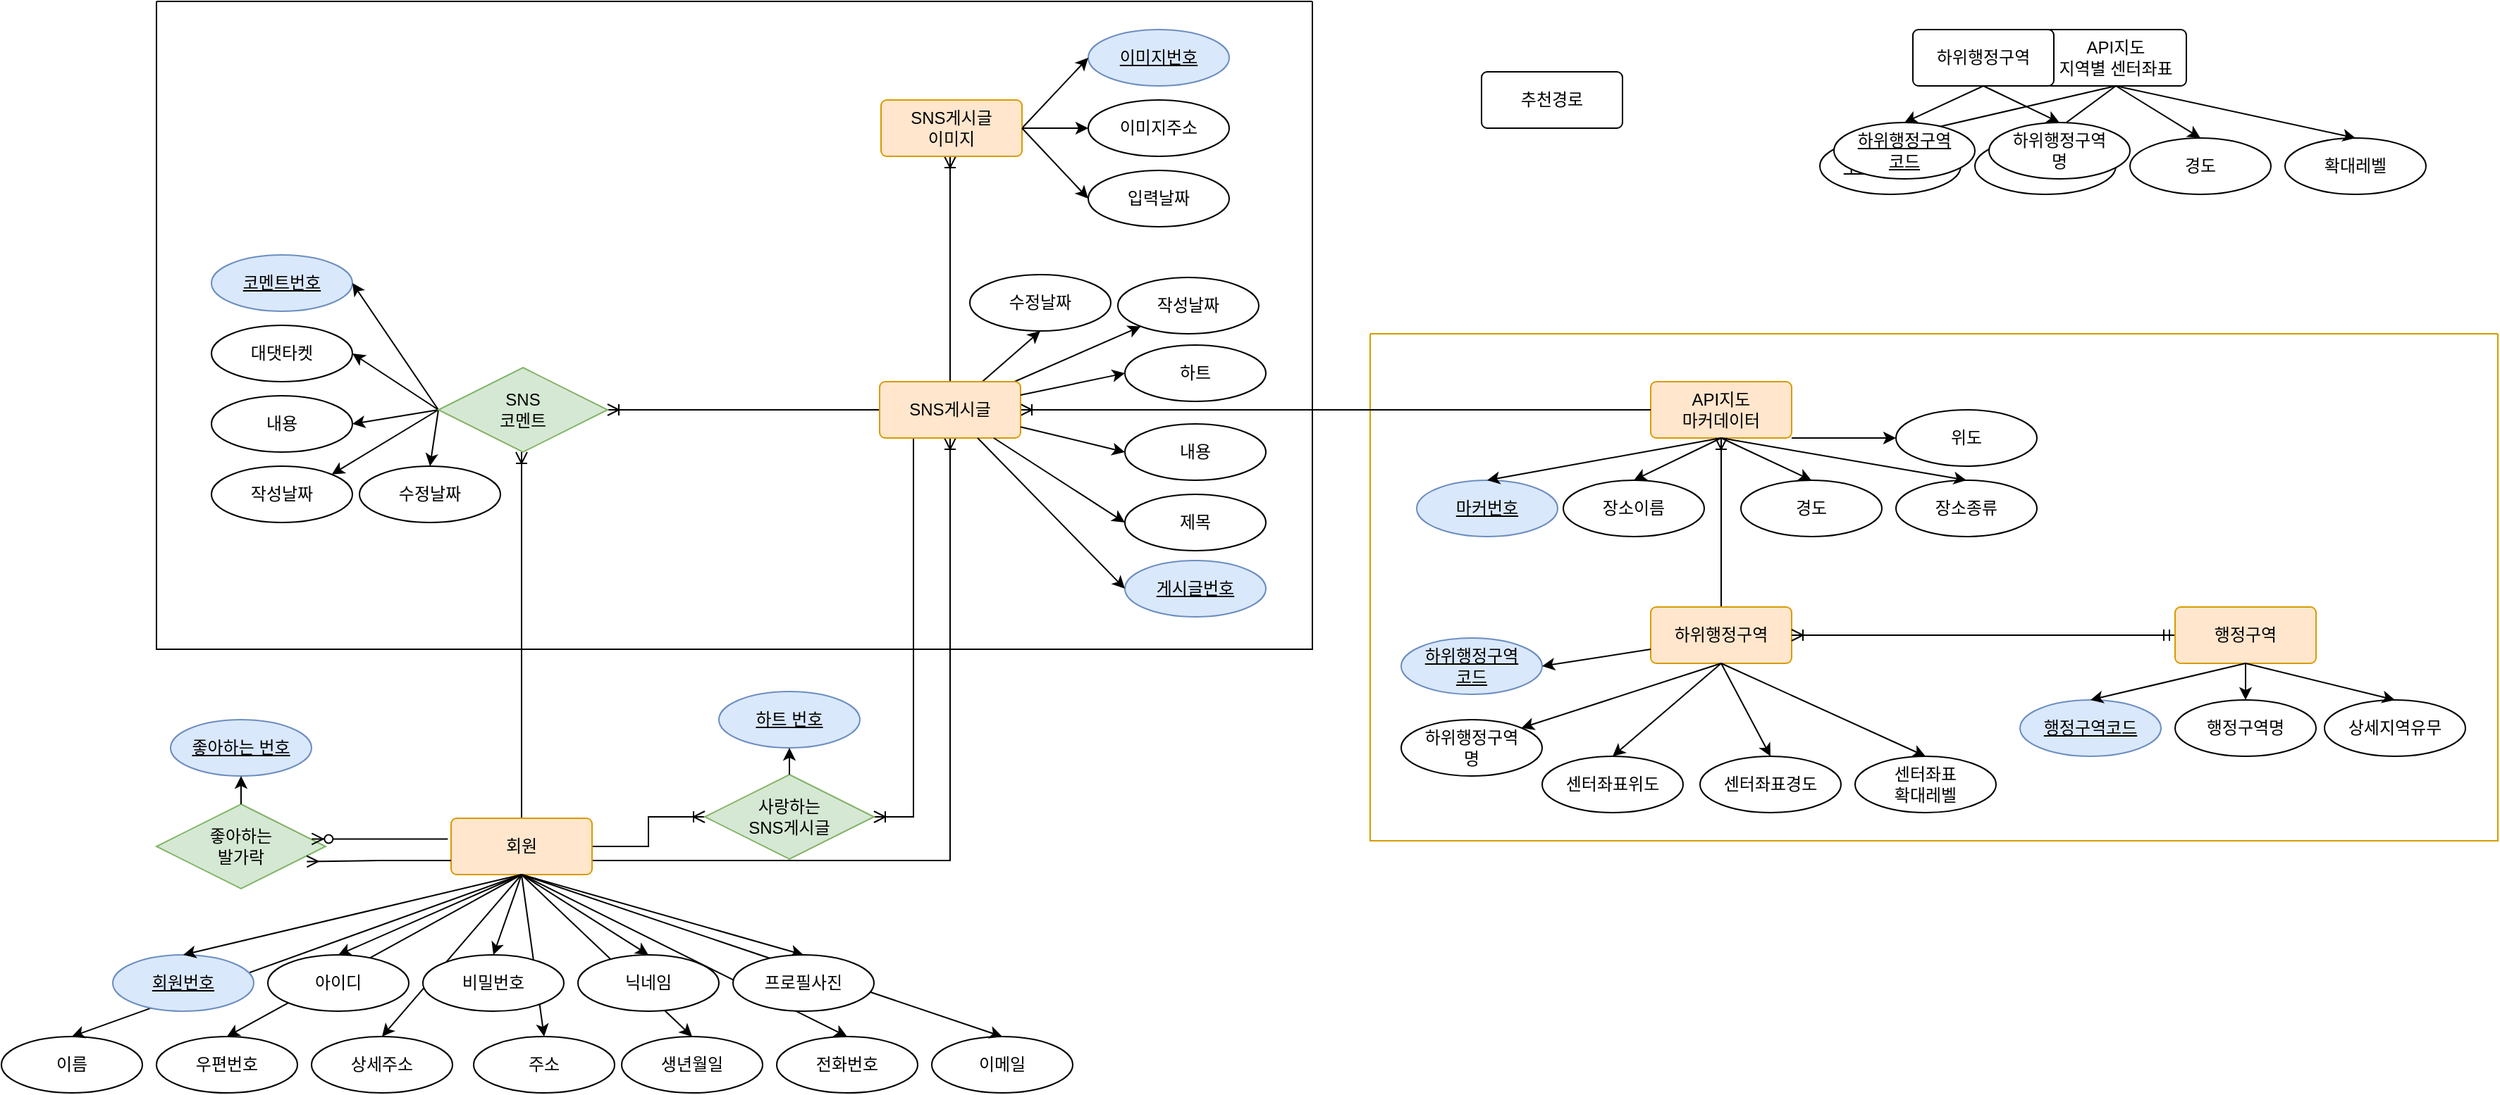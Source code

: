 <mxfile version="21.5.2" type="device">
  <diagram name="Page-1" id="FsnP1qEX85PHmETVAH2s">
    <mxGraphModel dx="2390" dy="2429" grid="1" gridSize="10" guides="1" tooltips="1" connect="1" arrows="1" fold="1" page="1" pageScale="1" pageWidth="827" pageHeight="1169" math="0" shadow="0">
      <root>
        <mxCell id="0" />
        <mxCell id="1" parent="0" />
        <mxCell id="wGyVIalLF7xRlvfXndJW-10" value="" style="group" parent="1" vertex="1" connectable="0">
          <mxGeometry x="1520" y="-910" width="430" height="117" as="geometry" />
        </mxCell>
        <mxCell id="ZCTf-aXMPGbfl4WCH47w-25" value="API지도&lt;br&gt;지역별 센터좌표" style="rounded=1;arcSize=10;whiteSpace=wrap;html=1;align=center;" parent="wGyVIalLF7xRlvfXndJW-10" vertex="1">
          <mxGeometry x="160" width="100" height="40" as="geometry" />
        </mxCell>
        <mxCell id="ZCTf-aXMPGbfl4WCH47w-34" value="구역센터코드" style="ellipse;whiteSpace=wrap;html=1;align=center;fontStyle=4;" parent="wGyVIalLF7xRlvfXndJW-10" vertex="1">
          <mxGeometry y="77" width="100" height="40" as="geometry" />
        </mxCell>
        <mxCell id="ZCTf-aXMPGbfl4WCH47w-35" value="위도" style="ellipse;whiteSpace=wrap;html=1;align=center;" parent="wGyVIalLF7xRlvfXndJW-10" vertex="1">
          <mxGeometry x="110" y="77" width="100" height="40" as="geometry" />
        </mxCell>
        <mxCell id="ZCTf-aXMPGbfl4WCH47w-36" value="경도" style="ellipse;whiteSpace=wrap;html=1;align=center;" parent="wGyVIalLF7xRlvfXndJW-10" vertex="1">
          <mxGeometry x="220" y="77" width="100" height="40" as="geometry" />
        </mxCell>
        <mxCell id="ZCTf-aXMPGbfl4WCH47w-37" value="확대레벨" style="ellipse;whiteSpace=wrap;html=1;align=center;" parent="wGyVIalLF7xRlvfXndJW-10" vertex="1">
          <mxGeometry x="330" y="77" width="100" height="40" as="geometry" />
        </mxCell>
        <mxCell id="ZCTf-aXMPGbfl4WCH47w-38" style="rounded=0;orthogonalLoop=1;jettySize=auto;html=1;entryX=0.5;entryY=0;entryDx=0;entryDy=0;exitX=0.5;exitY=1;exitDx=0;exitDy=0;" parent="wGyVIalLF7xRlvfXndJW-10" source="ZCTf-aXMPGbfl4WCH47w-25" target="ZCTf-aXMPGbfl4WCH47w-34" edge="1">
          <mxGeometry relative="1" as="geometry">
            <mxPoint x="180" y="27" as="sourcePoint" />
            <mxPoint x="70" y="60" as="targetPoint" />
          </mxGeometry>
        </mxCell>
        <mxCell id="ZCTf-aXMPGbfl4WCH47w-39" style="rounded=0;orthogonalLoop=1;jettySize=auto;html=1;entryX=0.5;entryY=0;entryDx=0;entryDy=0;exitX=0.5;exitY=1;exitDx=0;exitDy=0;" parent="wGyVIalLF7xRlvfXndJW-10" source="ZCTf-aXMPGbfl4WCH47w-25" target="ZCTf-aXMPGbfl4WCH47w-35" edge="1">
          <mxGeometry relative="1" as="geometry">
            <mxPoint x="220" y="37" as="sourcePoint" />
            <mxPoint x="60" y="87" as="targetPoint" />
          </mxGeometry>
        </mxCell>
        <mxCell id="ZCTf-aXMPGbfl4WCH47w-40" style="rounded=0;orthogonalLoop=1;jettySize=auto;html=1;entryX=0.5;entryY=0;entryDx=0;entryDy=0;exitX=0.5;exitY=1;exitDx=0;exitDy=0;" parent="wGyVIalLF7xRlvfXndJW-10" source="ZCTf-aXMPGbfl4WCH47w-25" target="ZCTf-aXMPGbfl4WCH47w-36" edge="1">
          <mxGeometry relative="1" as="geometry">
            <mxPoint x="220" y="37" as="sourcePoint" />
            <mxPoint x="170" y="87" as="targetPoint" />
          </mxGeometry>
        </mxCell>
        <mxCell id="ZCTf-aXMPGbfl4WCH47w-41" style="rounded=0;orthogonalLoop=1;jettySize=auto;html=1;entryX=0.5;entryY=0;entryDx=0;entryDy=0;exitX=0.5;exitY=1;exitDx=0;exitDy=0;" parent="wGyVIalLF7xRlvfXndJW-10" source="ZCTf-aXMPGbfl4WCH47w-25" target="ZCTf-aXMPGbfl4WCH47w-37" edge="1">
          <mxGeometry relative="1" as="geometry">
            <mxPoint x="220" y="37" as="sourcePoint" />
            <mxPoint x="280" y="87" as="targetPoint" />
          </mxGeometry>
        </mxCell>
        <mxCell id="vJMEbVhZq5oz0SjkMHMX-26" value="" style="group" parent="wGyVIalLF7xRlvfXndJW-10" vertex="1" connectable="0">
          <mxGeometry x="10" width="210" height="106" as="geometry" />
        </mxCell>
        <mxCell id="vJMEbVhZq5oz0SjkMHMX-27" value="하위행정구역&lt;br&gt;코드" style="ellipse;whiteSpace=wrap;html=1;align=center;fontStyle=4;" parent="vJMEbVhZq5oz0SjkMHMX-26" vertex="1">
          <mxGeometry y="66" width="100" height="40" as="geometry" />
        </mxCell>
        <mxCell id="vJMEbVhZq5oz0SjkMHMX-28" value="하위행정구역&lt;br&gt;명" style="ellipse;whiteSpace=wrap;html=1;align=center;" parent="vJMEbVhZq5oz0SjkMHMX-26" vertex="1">
          <mxGeometry x="110" y="66" width="100" height="40" as="geometry" />
        </mxCell>
        <mxCell id="vJMEbVhZq5oz0SjkMHMX-29" value="하위행정구역" style="rounded=1;arcSize=10;whiteSpace=wrap;html=1;align=center;" parent="vJMEbVhZq5oz0SjkMHMX-26" vertex="1">
          <mxGeometry x="56" width="100" height="40" as="geometry" />
        </mxCell>
        <mxCell id="vJMEbVhZq5oz0SjkMHMX-30" style="rounded=0;orthogonalLoop=1;jettySize=auto;html=1;entryX=0.5;entryY=0;entryDx=0;entryDy=0;exitX=0.5;exitY=1;exitDx=0;exitDy=0;" parent="vJMEbVhZq5oz0SjkMHMX-26" source="vJMEbVhZq5oz0SjkMHMX-29" target="vJMEbVhZq5oz0SjkMHMX-27" edge="1">
          <mxGeometry relative="1" as="geometry">
            <mxPoint x="139.5" y="136" as="sourcePoint" />
            <mxPoint x="139.5" y="185" as="targetPoint" />
          </mxGeometry>
        </mxCell>
        <mxCell id="vJMEbVhZq5oz0SjkMHMX-31" style="rounded=0;orthogonalLoop=1;jettySize=auto;html=1;entryX=0.5;entryY=0;entryDx=0;entryDy=0;exitX=0.5;exitY=1;exitDx=0;exitDy=0;" parent="vJMEbVhZq5oz0SjkMHMX-26" source="vJMEbVhZq5oz0SjkMHMX-29" target="vJMEbVhZq5oz0SjkMHMX-28" edge="1">
          <mxGeometry relative="1" as="geometry">
            <mxPoint x="170" y="36" as="sourcePoint" />
            <mxPoint x="60" y="76" as="targetPoint" />
          </mxGeometry>
        </mxCell>
        <mxCell id="vJMEbVhZq5oz0SjkMHMX-14" value="추천경로" style="rounded=1;arcSize=10;whiteSpace=wrap;html=1;align=center;" parent="1" vertex="1">
          <mxGeometry x="1280" y="-880" width="100" height="40" as="geometry" />
        </mxCell>
        <mxCell id="vJMEbVhZq5oz0SjkMHMX-39" value="" style="swimlane;startSize=0;fillColor=#ffe6cc;strokeColor=#d79b00;" parent="1" vertex="1">
          <mxGeometry x="1201" y="-694" width="800" height="360" as="geometry">
            <mxRectangle x="1201" y="-694" width="50" height="40" as="alternateBounds" />
          </mxGeometry>
        </mxCell>
        <mxCell id="ke0fMm7gLW66zjpGp1Mj-3" value="" style="group" vertex="1" connectable="0" parent="vJMEbVhZq5oz0SjkMHMX-39">
          <mxGeometry x="33" y="34" width="440" height="110" as="geometry" />
        </mxCell>
        <mxCell id="ZCTf-aXMPGbfl4WCH47w-46" value="장소이름" style="ellipse;whiteSpace=wrap;html=1;align=center;" parent="ke0fMm7gLW66zjpGp1Mj-3" vertex="1">
          <mxGeometry x="104" y="70" width="100" height="40" as="geometry" />
        </mxCell>
        <mxCell id="ZCTf-aXMPGbfl4WCH47w-42" value="마커번호" style="ellipse;whiteSpace=wrap;html=1;align=center;fontStyle=4;fillColor=#dae8fc;strokeColor=#6c8ebf;" parent="ke0fMm7gLW66zjpGp1Mj-3" vertex="1">
          <mxGeometry y="70" width="100" height="40" as="geometry" />
        </mxCell>
        <mxCell id="ZCTf-aXMPGbfl4WCH47w-44" value="경도" style="ellipse;whiteSpace=wrap;html=1;align=center;" parent="ke0fMm7gLW66zjpGp1Mj-3" vertex="1">
          <mxGeometry x="230" y="70" width="100" height="40" as="geometry" />
        </mxCell>
        <mxCell id="ZCTf-aXMPGbfl4WCH47w-45" value="장소종류" style="ellipse;whiteSpace=wrap;html=1;align=center;" parent="ke0fMm7gLW66zjpGp1Mj-3" vertex="1">
          <mxGeometry x="340" y="70" width="100" height="40" as="geometry" />
        </mxCell>
        <mxCell id="ZCTf-aXMPGbfl4WCH47w-43" value="위도" style="ellipse;whiteSpace=wrap;html=1;align=center;" parent="ke0fMm7gLW66zjpGp1Mj-3" vertex="1">
          <mxGeometry x="340" y="20" width="100" height="40" as="geometry" />
        </mxCell>
        <mxCell id="ZCTf-aXMPGbfl4WCH47w-3" value="API지도&lt;br&gt;마커데이터" style="rounded=1;arcSize=10;whiteSpace=wrap;html=1;align=center;fillColor=#ffe6cc;strokeColor=#d79b00;" parent="ke0fMm7gLW66zjpGp1Mj-3" vertex="1">
          <mxGeometry x="166" width="100" height="40" as="geometry" />
        </mxCell>
        <mxCell id="ZCTf-aXMPGbfl4WCH47w-47" style="rounded=0;orthogonalLoop=1;jettySize=auto;html=1;entryX=0.5;entryY=0;entryDx=0;entryDy=0;exitX=0.5;exitY=1;exitDx=0;exitDy=0;" parent="ke0fMm7gLW66zjpGp1Mj-3" source="ZCTf-aXMPGbfl4WCH47w-3" target="ZCTf-aXMPGbfl4WCH47w-42" edge="1">
          <mxGeometry relative="1" as="geometry">
            <mxPoint x="186" y="20" as="sourcePoint" />
            <mxPoint x="26" y="57" as="targetPoint" />
          </mxGeometry>
        </mxCell>
        <mxCell id="ZCTf-aXMPGbfl4WCH47w-48" style="rounded=0;orthogonalLoop=1;jettySize=auto;html=1;entryX=0.5;entryY=0;entryDx=0;entryDy=0;exitX=0.5;exitY=1;exitDx=0;exitDy=0;" parent="ke0fMm7gLW66zjpGp1Mj-3" source="ZCTf-aXMPGbfl4WCH47w-3" target="ZCTf-aXMPGbfl4WCH47w-46" edge="1">
          <mxGeometry relative="1" as="geometry">
            <mxPoint x="226" y="20" as="sourcePoint" />
            <mxPoint x="6" y="80" as="targetPoint" />
          </mxGeometry>
        </mxCell>
        <mxCell id="ZCTf-aXMPGbfl4WCH47w-50" style="rounded=0;orthogonalLoop=1;jettySize=auto;html=1;entryX=0.5;entryY=0;entryDx=0;entryDy=0;exitX=0.5;exitY=1;exitDx=0;exitDy=0;" parent="ke0fMm7gLW66zjpGp1Mj-3" source="ZCTf-aXMPGbfl4WCH47w-3" target="ZCTf-aXMPGbfl4WCH47w-44" edge="1">
          <mxGeometry relative="1" as="geometry">
            <mxPoint x="226" y="20" as="sourcePoint" />
            <mxPoint x="226" y="80" as="targetPoint" />
          </mxGeometry>
        </mxCell>
        <mxCell id="ZCTf-aXMPGbfl4WCH47w-51" style="rounded=0;orthogonalLoop=1;jettySize=auto;html=1;entryX=0.5;entryY=0;entryDx=0;entryDy=0;exitX=0.5;exitY=1;exitDx=0;exitDy=0;" parent="ke0fMm7gLW66zjpGp1Mj-3" source="ZCTf-aXMPGbfl4WCH47w-3" target="ZCTf-aXMPGbfl4WCH47w-45" edge="1">
          <mxGeometry relative="1" as="geometry">
            <mxPoint x="226" y="20" as="sourcePoint" />
            <mxPoint x="336" y="80" as="targetPoint" />
          </mxGeometry>
        </mxCell>
        <mxCell id="ZCTf-aXMPGbfl4WCH47w-49" style="rounded=0;orthogonalLoop=1;jettySize=auto;html=1;exitX=1;exitY=1;exitDx=0;exitDy=0;" parent="ke0fMm7gLW66zjpGp1Mj-3" source="ZCTf-aXMPGbfl4WCH47w-3" target="ZCTf-aXMPGbfl4WCH47w-43" edge="1">
          <mxGeometry relative="1" as="geometry">
            <mxPoint x="226" y="20" as="sourcePoint" />
            <mxPoint x="116" y="80" as="targetPoint" />
          </mxGeometry>
        </mxCell>
        <mxCell id="vJMEbVhZq5oz0SjkMHMX-38" value="" style="fontSize=12;html=1;endArrow=ERoneToMany;rounded=0;exitX=0.5;exitY=0;exitDx=0;exitDy=0;entryX=0.5;entryY=1;entryDx=0;entryDy=0;edgeStyle=elbowEdgeStyle;elbow=vertical;" parent="vJMEbVhZq5oz0SjkMHMX-39" source="wGyVIalLF7xRlvfXndJW-30" target="ZCTf-aXMPGbfl4WCH47w-3" edge="1">
          <mxGeometry width="100" height="100" relative="1" as="geometry">
            <mxPoint x="14" y="410" as="sourcePoint" />
            <mxPoint x="114" y="310" as="targetPoint" />
          </mxGeometry>
        </mxCell>
        <mxCell id="ke0fMm7gLW66zjpGp1Mj-13" value="" style="group" vertex="1" connectable="0" parent="vJMEbVhZq5oz0SjkMHMX-39">
          <mxGeometry x="22" y="194" width="422" height="146" as="geometry" />
        </mxCell>
        <mxCell id="vJMEbVhZq5oz0SjkMHMX-23" value="센터좌표위도" style="ellipse;whiteSpace=wrap;html=1;align=center;" parent="ke0fMm7gLW66zjpGp1Mj-13" vertex="1">
          <mxGeometry x="100" y="106" width="100" height="40" as="geometry" />
        </mxCell>
        <mxCell id="vJMEbVhZq5oz0SjkMHMX-24" value="센터좌표경도" style="ellipse;whiteSpace=wrap;html=1;align=center;" parent="ke0fMm7gLW66zjpGp1Mj-13" vertex="1">
          <mxGeometry x="212" y="106" width="100" height="40" as="geometry" />
        </mxCell>
        <mxCell id="vJMEbVhZq5oz0SjkMHMX-25" value="센터좌표&lt;br&gt;확대레벨" style="ellipse;whiteSpace=wrap;html=1;align=center;" parent="ke0fMm7gLW66zjpGp1Mj-13" vertex="1">
          <mxGeometry x="322" y="106" width="100" height="40" as="geometry" />
        </mxCell>
        <mxCell id="wGyVIalLF7xRlvfXndJW-27" value="하위행정구역&lt;br&gt;코드" style="ellipse;whiteSpace=wrap;html=1;align=center;fontStyle=4;fillColor=#dae8fc;strokeColor=#6c8ebf;" parent="ke0fMm7gLW66zjpGp1Mj-13" vertex="1">
          <mxGeometry y="22" width="100" height="40" as="geometry" />
        </mxCell>
        <mxCell id="wGyVIalLF7xRlvfXndJW-28" value="하위행정구역&lt;br&gt;명" style="ellipse;whiteSpace=wrap;html=1;align=center;" parent="ke0fMm7gLW66zjpGp1Mj-13" vertex="1">
          <mxGeometry y="80" width="100" height="40" as="geometry" />
        </mxCell>
        <mxCell id="wGyVIalLF7xRlvfXndJW-30" value="하위행정구역" style="rounded=1;arcSize=10;whiteSpace=wrap;html=1;align=center;fillColor=#ffe6cc;strokeColor=#d79b00;" parent="ke0fMm7gLW66zjpGp1Mj-13" vertex="1">
          <mxGeometry x="177" width="100" height="40" as="geometry" />
        </mxCell>
        <mxCell id="wGyVIalLF7xRlvfXndJW-31" style="rounded=0;orthogonalLoop=1;jettySize=auto;html=1;entryX=1;entryY=0.5;entryDx=0;entryDy=0;exitX=0;exitY=0.75;exitDx=0;exitDy=0;" parent="ke0fMm7gLW66zjpGp1Mj-13" source="wGyVIalLF7xRlvfXndJW-30" target="wGyVIalLF7xRlvfXndJW-27" edge="1">
          <mxGeometry relative="1" as="geometry">
            <mxPoint x="97" y="53" as="sourcePoint" />
            <mxPoint x="130.5" y="198" as="targetPoint" />
          </mxGeometry>
        </mxCell>
        <mxCell id="wGyVIalLF7xRlvfXndJW-32" style="rounded=0;orthogonalLoop=1;jettySize=auto;html=1;entryX=1;entryY=0;entryDx=0;entryDy=0;exitX=0.5;exitY=1;exitDx=0;exitDy=0;" parent="ke0fMm7gLW66zjpGp1Mj-13" source="wGyVIalLF7xRlvfXndJW-30" target="wGyVIalLF7xRlvfXndJW-28" edge="1">
          <mxGeometry relative="1" as="geometry">
            <mxPoint x="97" y="53" as="sourcePoint" />
            <mxPoint x="51" y="89" as="targetPoint" />
          </mxGeometry>
        </mxCell>
        <mxCell id="vJMEbVhZq5oz0SjkMHMX-32" style="rounded=0;orthogonalLoop=1;jettySize=auto;html=1;entryX=0.5;entryY=0;entryDx=0;entryDy=0;exitX=0.5;exitY=1;exitDx=0;exitDy=0;" parent="ke0fMm7gLW66zjpGp1Mj-13" source="wGyVIalLF7xRlvfXndJW-30" target="vJMEbVhZq5oz0SjkMHMX-23" edge="1">
          <mxGeometry relative="1" as="geometry">
            <mxPoint x="237" y="50" as="sourcePoint" />
            <mxPoint x="161" y="89" as="targetPoint" />
          </mxGeometry>
        </mxCell>
        <mxCell id="vJMEbVhZq5oz0SjkMHMX-33" style="rounded=0;orthogonalLoop=1;jettySize=auto;html=1;entryX=0.5;entryY=0;entryDx=0;entryDy=0;exitX=0.5;exitY=1;exitDx=0;exitDy=0;" parent="ke0fMm7gLW66zjpGp1Mj-13" source="wGyVIalLF7xRlvfXndJW-30" target="vJMEbVhZq5oz0SjkMHMX-24" edge="1">
          <mxGeometry relative="1" as="geometry">
            <mxPoint x="237" y="50" as="sourcePoint" />
            <mxPoint x="181" y="203" as="targetPoint" />
          </mxGeometry>
        </mxCell>
        <mxCell id="vJMEbVhZq5oz0SjkMHMX-34" style="rounded=0;orthogonalLoop=1;jettySize=auto;html=1;entryX=0.5;entryY=0;entryDx=0;entryDy=0;exitX=0.5;exitY=1;exitDx=0;exitDy=0;" parent="ke0fMm7gLW66zjpGp1Mj-13" source="wGyVIalLF7xRlvfXndJW-30" target="vJMEbVhZq5oz0SjkMHMX-25" edge="1">
          <mxGeometry relative="1" as="geometry">
            <mxPoint x="237" y="50" as="sourcePoint" />
            <mxPoint x="291" y="203" as="targetPoint" />
          </mxGeometry>
        </mxCell>
        <mxCell id="vJMEbVhZq5oz0SjkMHMX-36" value="" style="edgeStyle=entityRelationEdgeStyle;fontSize=12;html=1;endArrow=ERoneToMany;startArrow=ERmandOne;rounded=0;entryX=1;entryY=0.5;entryDx=0;entryDy=0;exitX=0;exitY=0.5;exitDx=0;exitDy=0;" parent="vJMEbVhZq5oz0SjkMHMX-39" source="wGyVIalLF7xRlvfXndJW-34" target="wGyVIalLF7xRlvfXndJW-30" edge="1">
          <mxGeometry width="100" height="100" relative="1" as="geometry">
            <mxPoint x="204" y="590" as="sourcePoint" />
            <mxPoint x="304" y="490" as="targetPoint" />
          </mxGeometry>
        </mxCell>
        <mxCell id="ke0fMm7gLW66zjpGp1Mj-16" value="" style="group" vertex="1" connectable="0" parent="vJMEbVhZq5oz0SjkMHMX-39">
          <mxGeometry x="461" y="194" width="316" height="106" as="geometry" />
        </mxCell>
        <mxCell id="wGyVIalLF7xRlvfXndJW-34" value="행정구역" style="rounded=1;arcSize=10;whiteSpace=wrap;html=1;align=center;fillColor=#ffe6cc;strokeColor=#d79b00;" parent="ke0fMm7gLW66zjpGp1Mj-16" vertex="1">
          <mxGeometry x="110" width="100" height="40" as="geometry" />
        </mxCell>
        <mxCell id="wGyVIalLF7xRlvfXndJW-35" value="행정구역코드" style="ellipse;whiteSpace=wrap;html=1;align=center;fontStyle=4;fillColor=#dae8fc;strokeColor=#6c8ebf;" parent="ke0fMm7gLW66zjpGp1Mj-16" vertex="1">
          <mxGeometry y="66" width="100" height="40" as="geometry" />
        </mxCell>
        <mxCell id="wGyVIalLF7xRlvfXndJW-36" value="행정구역명" style="ellipse;whiteSpace=wrap;html=1;align=center;" parent="ke0fMm7gLW66zjpGp1Mj-16" vertex="1">
          <mxGeometry x="110" y="66" width="100" height="40" as="geometry" />
        </mxCell>
        <mxCell id="wGyVIalLF7xRlvfXndJW-37" value="상세지역유무" style="ellipse;whiteSpace=wrap;html=1;align=center;" parent="ke0fMm7gLW66zjpGp1Mj-16" vertex="1">
          <mxGeometry x="216" y="66" width="100" height="40" as="geometry" />
        </mxCell>
        <mxCell id="wGyVIalLF7xRlvfXndJW-41" style="rounded=0;orthogonalLoop=1;jettySize=auto;html=1;entryX=0.5;entryY=0;entryDx=0;entryDy=0;exitX=0.5;exitY=1;exitDx=0;exitDy=0;" parent="ke0fMm7gLW66zjpGp1Mj-16" source="wGyVIalLF7xRlvfXndJW-34" target="wGyVIalLF7xRlvfXndJW-37" edge="1">
          <mxGeometry relative="1" as="geometry">
            <mxPoint x="130" y="133" as="sourcePoint" />
            <mxPoint x="270" y="66" as="targetPoint" />
          </mxGeometry>
        </mxCell>
        <mxCell id="wGyVIalLF7xRlvfXndJW-42" style="rounded=0;orthogonalLoop=1;jettySize=auto;html=1;entryX=0.5;entryY=0;entryDx=0;entryDy=0;exitX=0.5;exitY=1;exitDx=0;exitDy=0;" parent="ke0fMm7gLW66zjpGp1Mj-16" source="wGyVIalLF7xRlvfXndJW-34" target="wGyVIalLF7xRlvfXndJW-36" edge="1">
          <mxGeometry relative="1" as="geometry">
            <mxPoint x="170" y="50" as="sourcePoint" />
            <mxPoint x="280" y="76" as="targetPoint" />
          </mxGeometry>
        </mxCell>
        <mxCell id="wGyVIalLF7xRlvfXndJW-43" style="rounded=0;orthogonalLoop=1;jettySize=auto;html=1;entryX=0.5;entryY=0;entryDx=0;entryDy=0;exitX=0.5;exitY=1;exitDx=0;exitDy=0;" parent="ke0fMm7gLW66zjpGp1Mj-16" source="wGyVIalLF7xRlvfXndJW-34" target="wGyVIalLF7xRlvfXndJW-35" edge="1">
          <mxGeometry relative="1" as="geometry">
            <mxPoint x="170" y="50" as="sourcePoint" />
            <mxPoint x="170" y="76" as="targetPoint" />
          </mxGeometry>
        </mxCell>
        <mxCell id="vJMEbVhZq5oz0SjkMHMX-41" value="" style="edgeStyle=elbowEdgeStyle;fontSize=12;html=1;endArrow=ERoneToMany;rounded=0;exitX=1;exitY=0.75;exitDx=0;exitDy=0;entryX=0.5;entryY=1;entryDx=0;entryDy=0;" parent="1" source="ZCTf-aXMPGbfl4WCH47w-1" target="ZCTf-aXMPGbfl4WCH47w-2" edge="1">
          <mxGeometry width="100" height="100" relative="1" as="geometry">
            <mxPoint x="640" y="-290" as="sourcePoint" />
            <mxPoint x="740" y="-390" as="targetPoint" />
            <Array as="points">
              <mxPoint x="903" y="-460" />
            </Array>
          </mxGeometry>
        </mxCell>
        <mxCell id="vJMEbVhZq5oz0SjkMHMX-43" value="" style="edgeStyle=elbowEdgeStyle;fontSize=12;html=1;endArrow=ERoneToMany;rounded=0;exitX=0.5;exitY=0;exitDx=0;exitDy=0;" parent="1" source="ZCTf-aXMPGbfl4WCH47w-2" target="ZCTf-aXMPGbfl4WCH47w-59" edge="1">
          <mxGeometry width="100" height="100" relative="1" as="geometry">
            <mxPoint x="787" y="-700" as="sourcePoint" />
            <mxPoint x="857" y="-730" as="targetPoint" />
          </mxGeometry>
        </mxCell>
        <mxCell id="vJMEbVhZq5oz0SjkMHMX-44" value="" style="edgeStyle=elbowEdgeStyle;fontSize=12;html=1;endArrow=ERoneToMany;rounded=0;exitX=0;exitY=0.5;exitDx=0;exitDy=0;elbow=vertical;entryX=1;entryY=0.5;entryDx=0;entryDy=0;" parent="1" source="ZCTf-aXMPGbfl4WCH47w-2" target="ke0fMm7gLW66zjpGp1Mj-34" edge="1">
          <mxGeometry width="100" height="100" relative="1" as="geometry">
            <mxPoint x="640" y="-590" as="sourcePoint" />
            <mxPoint x="659" y="-640" as="targetPoint" />
          </mxGeometry>
        </mxCell>
        <mxCell id="vJMEbVhZq5oz0SjkMHMX-45" value="" style="edgeStyle=elbowEdgeStyle;fontSize=12;html=1;endArrow=ERoneToMany;rounded=0;entryX=0.5;entryY=1;entryDx=0;entryDy=0;exitX=0.5;exitY=0;exitDx=0;exitDy=0;elbow=vertical;" parent="1" source="ZCTf-aXMPGbfl4WCH47w-1" edge="1">
          <mxGeometry width="100" height="100" relative="1" as="geometry">
            <mxPoint x="440" y="-420" as="sourcePoint" />
            <mxPoint x="599" y="-610" as="targetPoint" />
          </mxGeometry>
        </mxCell>
        <mxCell id="vJMEbVhZq5oz0SjkMHMX-46" value="" style="edgeStyle=elbowEdgeStyle;fontSize=12;html=1;endArrow=ERoneToMany;rounded=0;exitX=0;exitY=0.5;exitDx=0;exitDy=0;entryX=1;entryY=0.5;entryDx=0;entryDy=0;" parent="1" source="ZCTf-aXMPGbfl4WCH47w-3" target="ZCTf-aXMPGbfl4WCH47w-2" edge="1">
          <mxGeometry width="100" height="100" relative="1" as="geometry">
            <mxPoint x="1300" y="-490" as="sourcePoint" />
            <mxPoint x="1400" y="-590" as="targetPoint" />
          </mxGeometry>
        </mxCell>
        <mxCell id="vJMEbVhZq5oz0SjkMHMX-48" value="" style="edgeStyle=elbowEdgeStyle;fontSize=12;html=1;endArrow=ERoneToMany;rounded=0;exitX=1;exitY=0.5;exitDx=0;exitDy=0;entryX=0;entryY=0.5;entryDx=0;entryDy=0;" parent="1" source="ZCTf-aXMPGbfl4WCH47w-1" target="vJMEbVhZq5oz0SjkMHMX-5" edge="1">
          <mxGeometry width="100" height="100" relative="1" as="geometry">
            <mxPoint x="679" y="-340" as="sourcePoint" />
            <mxPoint x="829" y="-420" as="targetPoint" />
            <Array as="points" />
          </mxGeometry>
        </mxCell>
        <mxCell id="vJMEbVhZq5oz0SjkMHMX-49" value="" style="edgeStyle=elbowEdgeStyle;fontSize=12;html=1;endArrow=ERoneToMany;rounded=0;entryX=1;entryY=0.5;entryDx=0;entryDy=0;exitX=0.25;exitY=1;exitDx=0;exitDy=0;" parent="1" source="ZCTf-aXMPGbfl4WCH47w-2" target="vJMEbVhZq5oz0SjkMHMX-5" edge="1">
          <mxGeometry width="100" height="100" relative="1" as="geometry">
            <mxPoint x="847" y="-520" as="sourcePoint" />
            <mxPoint x="727" y="-470" as="targetPoint" />
            <Array as="points">
              <mxPoint x="877" y="-490" />
            </Array>
          </mxGeometry>
        </mxCell>
        <mxCell id="ke0fMm7gLW66zjpGp1Mj-2" value="" style="group" vertex="1" connectable="0" parent="1">
          <mxGeometry x="853" y="-736" width="274" height="243" as="geometry" />
        </mxCell>
        <mxCell id="ZCTf-aXMPGbfl4WCH47w-65" value="수정날짜" style="ellipse;whiteSpace=wrap;html=1;align=center;" parent="ke0fMm7gLW66zjpGp1Mj-2" vertex="1">
          <mxGeometry x="64" width="100" height="40" as="geometry" />
        </mxCell>
        <mxCell id="ZCTf-aXMPGbfl4WCH47w-67" style="rounded=0;orthogonalLoop=1;jettySize=auto;html=1;entryX=0.5;entryY=1;entryDx=0;entryDy=0;" parent="ke0fMm7gLW66zjpGp1Mj-2" source="ZCTf-aXMPGbfl4WCH47w-2" target="ZCTf-aXMPGbfl4WCH47w-65" edge="1">
          <mxGeometry relative="1" as="geometry">
            <mxPoint x="52" y="123" as="sourcePoint" />
            <mxPoint x="212" y="163" as="targetPoint" />
          </mxGeometry>
        </mxCell>
        <mxCell id="ZCTf-aXMPGbfl4WCH47w-64" value="작성날짜" style="ellipse;whiteSpace=wrap;html=1;align=center;" parent="ke0fMm7gLW66zjpGp1Mj-2" vertex="1">
          <mxGeometry x="169" y="2" width="100" height="40" as="geometry" />
        </mxCell>
        <mxCell id="ZCTf-aXMPGbfl4WCH47w-66" style="rounded=0;orthogonalLoop=1;jettySize=auto;html=1;" parent="ke0fMm7gLW66zjpGp1Mj-2" source="ZCTf-aXMPGbfl4WCH47w-2" target="ZCTf-aXMPGbfl4WCH47w-64" edge="1">
          <mxGeometry relative="1" as="geometry">
            <mxPoint x="64" y="93" as="sourcePoint" />
            <mxPoint x="4" y="133" as="targetPoint" />
          </mxGeometry>
        </mxCell>
        <mxCell id="ZCTf-aXMPGbfl4WCH47w-2" value="SNS게시글" style="rounded=1;arcSize=10;whiteSpace=wrap;html=1;align=center;shadow=0;glass=0;fillColor=#ffe6cc;strokeColor=#d79b00;" parent="ke0fMm7gLW66zjpGp1Mj-2" vertex="1">
          <mxGeometry y="76" width="100" height="40" as="geometry" />
        </mxCell>
        <mxCell id="ZCTf-aXMPGbfl4WCH47w-52" value="제목" style="ellipse;whiteSpace=wrap;html=1;align=center;" parent="ke0fMm7gLW66zjpGp1Mj-2" vertex="1">
          <mxGeometry x="174" y="156" width="100" height="40" as="geometry" />
        </mxCell>
        <mxCell id="ZCTf-aXMPGbfl4WCH47w-53" value="내용" style="ellipse;whiteSpace=wrap;html=1;align=center;" parent="ke0fMm7gLW66zjpGp1Mj-2" vertex="1">
          <mxGeometry x="174" y="106" width="100" height="40" as="geometry" />
        </mxCell>
        <mxCell id="ZCTf-aXMPGbfl4WCH47w-55" value="하트" style="ellipse;whiteSpace=wrap;html=1;align=center;" parent="ke0fMm7gLW66zjpGp1Mj-2" vertex="1">
          <mxGeometry x="174" y="50" width="100" height="40" as="geometry" />
        </mxCell>
        <mxCell id="ZCTf-aXMPGbfl4WCH47w-56" style="rounded=0;orthogonalLoop=1;jettySize=auto;html=1;entryX=0;entryY=0.5;entryDx=0;entryDy=0;" parent="ke0fMm7gLW66zjpGp1Mj-2" source="ZCTf-aXMPGbfl4WCH47w-2" target="ZCTf-aXMPGbfl4WCH47w-52" edge="1">
          <mxGeometry relative="1" as="geometry">
            <mxPoint x="34" y="183" as="sourcePoint" />
            <mxPoint x="-186" y="213" as="targetPoint" />
          </mxGeometry>
        </mxCell>
        <mxCell id="ZCTf-aXMPGbfl4WCH47w-57" style="rounded=0;orthogonalLoop=1;jettySize=auto;html=1;entryX=0;entryY=0.5;entryDx=0;entryDy=0;" parent="ke0fMm7gLW66zjpGp1Mj-2" source="ZCTf-aXMPGbfl4WCH47w-2" target="ZCTf-aXMPGbfl4WCH47w-53" edge="1">
          <mxGeometry relative="1" as="geometry">
            <mxPoint x="4" y="93" as="sourcePoint" />
            <mxPoint x="-106" y="133" as="targetPoint" />
          </mxGeometry>
        </mxCell>
        <mxCell id="ZCTf-aXMPGbfl4WCH47w-58" style="rounded=0;orthogonalLoop=1;jettySize=auto;html=1;entryX=0;entryY=0.5;entryDx=0;entryDy=0;" parent="ke0fMm7gLW66zjpGp1Mj-2" source="ZCTf-aXMPGbfl4WCH47w-2" target="ZCTf-aXMPGbfl4WCH47w-55" edge="1">
          <mxGeometry relative="1" as="geometry">
            <mxPoint x="4" y="93" as="sourcePoint" />
            <mxPoint x="4" y="133" as="targetPoint" />
          </mxGeometry>
        </mxCell>
        <mxCell id="ZCTf-aXMPGbfl4WCH47w-61" value="게시글번호" style="ellipse;whiteSpace=wrap;html=1;align=center;fontStyle=4;fillColor=#dae8fc;strokeColor=#6c8ebf;" parent="ke0fMm7gLW66zjpGp1Mj-2" vertex="1">
          <mxGeometry x="174" y="203" width="100" height="40" as="geometry" />
        </mxCell>
        <mxCell id="ZCTf-aXMPGbfl4WCH47w-62" style="rounded=0;orthogonalLoop=1;jettySize=auto;html=1;entryX=0;entryY=0.5;entryDx=0;entryDy=0;" parent="ke0fMm7gLW66zjpGp1Mj-2" source="ZCTf-aXMPGbfl4WCH47w-2" target="ZCTf-aXMPGbfl4WCH47w-61" edge="1">
          <mxGeometry relative="1" as="geometry">
            <mxPoint x="-56" y="83" as="sourcePoint" />
            <mxPoint x="-106" y="133" as="targetPoint" />
          </mxGeometry>
        </mxCell>
        <mxCell id="ke0fMm7gLW66zjpGp1Mj-7" value="" style="group" vertex="1" connectable="0" parent="1">
          <mxGeometry x="854" y="-910" width="247" height="140" as="geometry" />
        </mxCell>
        <mxCell id="vJMEbVhZq5oz0SjkMHMX-16" value="이미지번호" style="ellipse;whiteSpace=wrap;html=1;align=center;fontStyle=4;fillColor=#dae8fc;strokeColor=#6c8ebf;" parent="ke0fMm7gLW66zjpGp1Mj-7" vertex="1">
          <mxGeometry x="147" width="100" height="40" as="geometry" />
        </mxCell>
        <mxCell id="vJMEbVhZq5oz0SjkMHMX-17" style="rounded=0;orthogonalLoop=1;jettySize=auto;html=1;entryX=0;entryY=0.5;entryDx=0;entryDy=0;exitX=1;exitY=0.5;exitDx=0;exitDy=0;" parent="ke0fMm7gLW66zjpGp1Mj-7" source="ZCTf-aXMPGbfl4WCH47w-59" target="vJMEbVhZq5oz0SjkMHMX-16" edge="1">
          <mxGeometry relative="1" as="geometry">
            <mxPoint x="123" y="70" as="sourcePoint" />
            <mxPoint x="83" y="118" as="targetPoint" />
          </mxGeometry>
        </mxCell>
        <mxCell id="ZCTf-aXMPGbfl4WCH47w-54" value="이미지주소" style="ellipse;whiteSpace=wrap;html=1;align=center;" parent="ke0fMm7gLW66zjpGp1Mj-7" vertex="1">
          <mxGeometry x="147" y="50" width="100" height="40" as="geometry" />
        </mxCell>
        <mxCell id="ZCTf-aXMPGbfl4WCH47w-59" value="SNS게시글&lt;br&gt;이미지" style="rounded=1;arcSize=10;whiteSpace=wrap;html=1;align=center;fillColor=#ffe6cc;strokeColor=#d79b00;" parent="ke0fMm7gLW66zjpGp1Mj-7" vertex="1">
          <mxGeometry y="50" width="100" height="40" as="geometry" />
        </mxCell>
        <mxCell id="ZCTf-aXMPGbfl4WCH47w-60" style="rounded=0;orthogonalLoop=1;jettySize=auto;html=1;entryX=0;entryY=0.5;entryDx=0;entryDy=0;exitX=1;exitY=0.5;exitDx=0;exitDy=0;" parent="ke0fMm7gLW66zjpGp1Mj-7" source="ZCTf-aXMPGbfl4WCH47w-59" target="ZCTf-aXMPGbfl4WCH47w-54" edge="1">
          <mxGeometry relative="1" as="geometry">
            <mxPoint x="123" y="70" as="sourcePoint" />
            <mxPoint x="-311" y="128" as="targetPoint" />
          </mxGeometry>
        </mxCell>
        <mxCell id="ZCTf-aXMPGbfl4WCH47w-68" value="입력날짜" style="ellipse;whiteSpace=wrap;html=1;align=center;" parent="ke0fMm7gLW66zjpGp1Mj-7" vertex="1">
          <mxGeometry x="147" y="100" width="100" height="40" as="geometry" />
        </mxCell>
        <mxCell id="ZCTf-aXMPGbfl4WCH47w-69" style="rounded=0;orthogonalLoop=1;jettySize=auto;html=1;entryX=0;entryY=0.5;entryDx=0;entryDy=0;exitX=1;exitY=0.5;exitDx=0;exitDy=0;" parent="ke0fMm7gLW66zjpGp1Mj-7" source="ZCTf-aXMPGbfl4WCH47w-59" target="ZCTf-aXMPGbfl4WCH47w-68" edge="1">
          <mxGeometry relative="1" as="geometry">
            <mxPoint x="123" y="70" as="sourcePoint" />
            <mxPoint x="29" y="118" as="targetPoint" />
          </mxGeometry>
        </mxCell>
        <mxCell id="ke0fMm7gLW66zjpGp1Mj-26" value="" style="group" vertex="1" connectable="0" parent="1">
          <mxGeometry x="729" y="-440" width="120" height="119" as="geometry" />
        </mxCell>
        <mxCell id="vJMEbVhZq5oz0SjkMHMX-5" value="사랑하는&lt;br&gt;SNS게시글" style="shape=rhombus;perimeter=rhombusPerimeter;whiteSpace=wrap;html=1;align=center;fillColor=#d5e8d4;strokeColor=#82b366;" parent="ke0fMm7gLW66zjpGp1Mj-26" vertex="1">
          <mxGeometry y="59" width="120" height="60" as="geometry" />
        </mxCell>
        <mxCell id="ke0fMm7gLW66zjpGp1Mj-23" value="하트 번호" style="ellipse;whiteSpace=wrap;html=1;align=center;fontStyle=4;fillColor=#dae8fc;strokeColor=#6c8ebf;" vertex="1" parent="ke0fMm7gLW66zjpGp1Mj-26">
          <mxGeometry x="10" width="100" height="40" as="geometry" />
        </mxCell>
        <mxCell id="ke0fMm7gLW66zjpGp1Mj-24" style="rounded=0;orthogonalLoop=1;jettySize=auto;html=1;entryX=0.5;entryY=1;entryDx=0;entryDy=0;exitX=0.5;exitY=0;exitDx=0;exitDy=0;" edge="1" parent="ke0fMm7gLW66zjpGp1Mj-26" source="vJMEbVhZq5oz0SjkMHMX-5" target="ke0fMm7gLW66zjpGp1Mj-23">
          <mxGeometry relative="1" as="geometry">
            <mxPoint x="409" y="-344" as="sourcePoint" />
            <mxPoint x="409" y="-371" as="targetPoint" />
          </mxGeometry>
        </mxCell>
        <mxCell id="ke0fMm7gLW66zjpGp1Mj-29" value="" style="group" vertex="1" connectable="0" parent="1">
          <mxGeometry x="230" y="-350" width="760" height="195" as="geometry" />
        </mxCell>
        <mxCell id="ZCTf-aXMPGbfl4WCH47w-6" value="이름" style="ellipse;whiteSpace=wrap;html=1;align=center;" parent="ke0fMm7gLW66zjpGp1Mj-29" vertex="1">
          <mxGeometry y="155" width="100" height="40" as="geometry" />
        </mxCell>
        <mxCell id="ZCTf-aXMPGbfl4WCH47w-10" value="전화번호" style="ellipse;whiteSpace=wrap;html=1;align=center;" parent="ke0fMm7gLW66zjpGp1Mj-29" vertex="1">
          <mxGeometry x="550" y="155" width="100" height="40" as="geometry" />
        </mxCell>
        <mxCell id="vJMEbVhZq5oz0SjkMHMX-6" value="주소" style="ellipse;whiteSpace=wrap;html=1;align=center;" parent="ke0fMm7gLW66zjpGp1Mj-29" vertex="1">
          <mxGeometry x="335" y="155" width="100" height="40" as="geometry" />
        </mxCell>
        <mxCell id="vJMEbVhZq5oz0SjkMHMX-7" value="생년월일" style="ellipse;whiteSpace=wrap;html=1;align=center;" parent="ke0fMm7gLW66zjpGp1Mj-29" vertex="1">
          <mxGeometry x="440" y="155" width="100" height="40" as="geometry" />
        </mxCell>
        <mxCell id="vJMEbVhZq5oz0SjkMHMX-10" value="상세주소" style="ellipse;whiteSpace=wrap;html=1;align=center;" parent="ke0fMm7gLW66zjpGp1Mj-29" vertex="1">
          <mxGeometry x="220" y="155" width="100" height="40" as="geometry" />
        </mxCell>
        <mxCell id="vJMEbVhZq5oz0SjkMHMX-21" value="우편번호" style="ellipse;whiteSpace=wrap;html=1;align=center;" parent="ke0fMm7gLW66zjpGp1Mj-29" vertex="1">
          <mxGeometry x="110" y="155" width="100" height="40" as="geometry" />
        </mxCell>
        <mxCell id="ZCTf-aXMPGbfl4WCH47w-19" style="rounded=0;orthogonalLoop=1;jettySize=auto;html=1;entryX=0.5;entryY=0;entryDx=0;entryDy=0;exitX=0.5;exitY=1;exitDx=0;exitDy=0;" parent="ke0fMm7gLW66zjpGp1Mj-29" source="ZCTf-aXMPGbfl4WCH47w-1" target="ZCTf-aXMPGbfl4WCH47w-6" edge="1">
          <mxGeometry relative="1" as="geometry">
            <mxPoint x="379" y="9" as="sourcePoint" />
            <mxPoint x="269" y="99" as="targetPoint" />
          </mxGeometry>
        </mxCell>
        <mxCell id="ZCTf-aXMPGbfl4WCH47w-20" style="rounded=0;orthogonalLoop=1;jettySize=auto;html=1;entryX=0.5;entryY=0;entryDx=0;entryDy=0;exitX=0.5;exitY=1;exitDx=0;exitDy=0;" parent="ke0fMm7gLW66zjpGp1Mj-29" source="ZCTf-aXMPGbfl4WCH47w-1" target="ZCTf-aXMPGbfl4WCH47w-10" edge="1">
          <mxGeometry relative="1" as="geometry">
            <mxPoint x="379" y="9" as="sourcePoint" />
            <mxPoint x="379" y="99" as="targetPoint" />
          </mxGeometry>
        </mxCell>
        <mxCell id="vJMEbVhZq5oz0SjkMHMX-8" style="rounded=0;orthogonalLoop=1;jettySize=auto;html=1;entryX=0.5;entryY=0;entryDx=0;entryDy=0;exitX=0.5;exitY=1;exitDx=0;exitDy=0;" parent="ke0fMm7gLW66zjpGp1Mj-29" source="ZCTf-aXMPGbfl4WCH47w-1" target="vJMEbVhZq5oz0SjkMHMX-6" edge="1">
          <mxGeometry relative="1" as="geometry">
            <mxPoint x="409" y="181" as="sourcePoint" />
            <mxPoint x="409" y="230" as="targetPoint" />
          </mxGeometry>
        </mxCell>
        <mxCell id="vJMEbVhZq5oz0SjkMHMX-9" style="rounded=0;orthogonalLoop=1;jettySize=auto;html=1;entryX=0.5;entryY=0;entryDx=0;entryDy=0;exitX=0.5;exitY=1;exitDx=0;exitDy=0;" parent="ke0fMm7gLW66zjpGp1Mj-29" source="ZCTf-aXMPGbfl4WCH47w-1" target="vJMEbVhZq5oz0SjkMHMX-7" edge="1">
          <mxGeometry relative="1" as="geometry">
            <mxPoint x="379" y="50" as="sourcePoint" />
            <mxPoint x="504" y="200" as="targetPoint" />
          </mxGeometry>
        </mxCell>
        <mxCell id="vJMEbVhZq5oz0SjkMHMX-11" style="rounded=0;orthogonalLoop=1;jettySize=auto;html=1;entryX=0.5;entryY=0;entryDx=0;entryDy=0;exitX=0.5;exitY=1;exitDx=0;exitDy=0;" parent="ke0fMm7gLW66zjpGp1Mj-29" source="ZCTf-aXMPGbfl4WCH47w-1" target="vJMEbVhZq5oz0SjkMHMX-10" edge="1">
          <mxGeometry relative="1" as="geometry">
            <mxPoint x="379" y="50" as="sourcePoint" />
            <mxPoint x="504" y="200" as="targetPoint" />
          </mxGeometry>
        </mxCell>
        <mxCell id="vJMEbVhZq5oz0SjkMHMX-22" style="rounded=0;orthogonalLoop=1;jettySize=auto;html=1;entryX=0.5;entryY=0;entryDx=0;entryDy=0;exitX=0.5;exitY=1;exitDx=0;exitDy=0;" parent="ke0fMm7gLW66zjpGp1Mj-29" source="ZCTf-aXMPGbfl4WCH47w-1" target="vJMEbVhZq5oz0SjkMHMX-21" edge="1">
          <mxGeometry relative="1" as="geometry">
            <mxPoint x="379" y="50" as="sourcePoint" />
            <mxPoint x="389" y="200" as="targetPoint" />
          </mxGeometry>
        </mxCell>
        <mxCell id="ZCTf-aXMPGbfl4WCH47w-1" value="회원" style="rounded=1;arcSize=10;whiteSpace=wrap;html=1;align=center;fillColor=#ffe6cc;strokeColor=#d79b00;" parent="ke0fMm7gLW66zjpGp1Mj-29" vertex="1">
          <mxGeometry x="319" width="100" height="40" as="geometry" />
        </mxCell>
        <mxCell id="ZCTf-aXMPGbfl4WCH47w-4" value="회원번호" style="ellipse;whiteSpace=wrap;html=1;align=center;fontStyle=4;fillColor=#dae8fc;strokeColor=#6c8ebf;" parent="ke0fMm7gLW66zjpGp1Mj-29" vertex="1">
          <mxGeometry x="79" y="97" width="100" height="40" as="geometry" />
        </mxCell>
        <mxCell id="ZCTf-aXMPGbfl4WCH47w-16" style="rounded=0;orthogonalLoop=1;jettySize=auto;html=1;entryX=0.5;entryY=0;entryDx=0;entryDy=0;exitX=0.5;exitY=1;exitDx=0;exitDy=0;" parent="ke0fMm7gLW66zjpGp1Mj-29" source="ZCTf-aXMPGbfl4WCH47w-1" target="ZCTf-aXMPGbfl4WCH47w-4" edge="1">
          <mxGeometry relative="1" as="geometry" />
        </mxCell>
        <mxCell id="ZCTf-aXMPGbfl4WCH47w-5" value="아이디" style="ellipse;whiteSpace=wrap;html=1;align=center;" parent="ke0fMm7gLW66zjpGp1Mj-29" vertex="1">
          <mxGeometry x="189" y="97" width="100" height="40" as="geometry" />
        </mxCell>
        <mxCell id="ZCTf-aXMPGbfl4WCH47w-7" value="닉네임" style="ellipse;whiteSpace=wrap;html=1;align=center;" parent="ke0fMm7gLW66zjpGp1Mj-29" vertex="1">
          <mxGeometry x="409" y="97" width="100" height="40" as="geometry" />
        </mxCell>
        <mxCell id="ZCTf-aXMPGbfl4WCH47w-9" value="비밀번호" style="ellipse;whiteSpace=wrap;html=1;align=center;" parent="ke0fMm7gLW66zjpGp1Mj-29" vertex="1">
          <mxGeometry x="299" y="97" width="100" height="40" as="geometry" />
        </mxCell>
        <mxCell id="ZCTf-aXMPGbfl4WCH47w-17" style="rounded=0;orthogonalLoop=1;jettySize=auto;html=1;entryX=0.5;entryY=0;entryDx=0;entryDy=0;exitX=0.5;exitY=1;exitDx=0;exitDy=0;" parent="ke0fMm7gLW66zjpGp1Mj-29" source="ZCTf-aXMPGbfl4WCH47w-1" target="ZCTf-aXMPGbfl4WCH47w-5" edge="1">
          <mxGeometry relative="1" as="geometry">
            <mxPoint x="379" y="9" as="sourcePoint" />
            <mxPoint x="49" y="99" as="targetPoint" />
          </mxGeometry>
        </mxCell>
        <mxCell id="ZCTf-aXMPGbfl4WCH47w-18" style="rounded=0;orthogonalLoop=1;jettySize=auto;html=1;entryX=0.5;entryY=0;entryDx=0;entryDy=0;exitX=0.5;exitY=1;exitDx=0;exitDy=0;" parent="ke0fMm7gLW66zjpGp1Mj-29" source="ZCTf-aXMPGbfl4WCH47w-1" target="ZCTf-aXMPGbfl4WCH47w-9" edge="1">
          <mxGeometry relative="1" as="geometry">
            <mxPoint x="379" y="9" as="sourcePoint" />
            <mxPoint x="159" y="99" as="targetPoint" />
          </mxGeometry>
        </mxCell>
        <mxCell id="ZCTf-aXMPGbfl4WCH47w-21" style="rounded=0;orthogonalLoop=1;jettySize=auto;html=1;entryX=0.5;entryY=0;entryDx=0;entryDy=0;exitX=0.5;exitY=1;exitDx=0;exitDy=0;" parent="ke0fMm7gLW66zjpGp1Mj-29" source="ZCTf-aXMPGbfl4WCH47w-1" target="ZCTf-aXMPGbfl4WCH47w-7" edge="1">
          <mxGeometry relative="1" as="geometry">
            <mxPoint x="379" y="9" as="sourcePoint" />
            <mxPoint x="489" y="99" as="targetPoint" />
          </mxGeometry>
        </mxCell>
        <mxCell id="ZCTf-aXMPGbfl4WCH47w-22" style="rounded=0;orthogonalLoop=1;jettySize=auto;html=1;entryX=0.5;entryY=0;entryDx=0;entryDy=0;exitX=0.5;exitY=1;exitDx=0;exitDy=0;" parent="ke0fMm7gLW66zjpGp1Mj-29" source="ZCTf-aXMPGbfl4WCH47w-1" target="ZCTf-aXMPGbfl4WCH47w-8" edge="1">
          <mxGeometry relative="1" as="geometry">
            <mxPoint x="529" y="-21" as="sourcePoint" />
            <mxPoint x="599" y="99" as="targetPoint" />
          </mxGeometry>
        </mxCell>
        <mxCell id="ke0fMm7gLW66zjpGp1Mj-27" value="이메일" style="ellipse;whiteSpace=wrap;html=1;align=center;" vertex="1" parent="ke0fMm7gLW66zjpGp1Mj-29">
          <mxGeometry x="660" y="155" width="100" height="40" as="geometry" />
        </mxCell>
        <mxCell id="ke0fMm7gLW66zjpGp1Mj-28" style="rounded=0;orthogonalLoop=1;jettySize=auto;html=1;entryX=0.5;entryY=0;entryDx=0;entryDy=0;exitX=0.5;exitY=1;exitDx=0;exitDy=0;" edge="1" parent="ke0fMm7gLW66zjpGp1Mj-29" source="ZCTf-aXMPGbfl4WCH47w-1" target="ke0fMm7gLW66zjpGp1Mj-27">
          <mxGeometry relative="1" as="geometry">
            <mxPoint x="379" y="50" as="sourcePoint" />
            <mxPoint x="610" y="165" as="targetPoint" />
          </mxGeometry>
        </mxCell>
        <mxCell id="ZCTf-aXMPGbfl4WCH47w-8" value="프로필사진" style="ellipse;whiteSpace=wrap;html=1;align=center;" parent="ke0fMm7gLW66zjpGp1Mj-29" vertex="1">
          <mxGeometry x="519" y="97" width="100" height="40" as="geometry" />
        </mxCell>
        <mxCell id="ke0fMm7gLW66zjpGp1Mj-30" value="좋아하는&lt;br&gt;발가락" style="shape=rhombus;perimeter=rhombusPerimeter;whiteSpace=wrap;html=1;align=center;fillColor=#d5e8d4;strokeColor=#82b366;" vertex="1" parent="ke0fMm7gLW66zjpGp1Mj-29">
          <mxGeometry x="110" y="-10" width="120" height="60" as="geometry" />
        </mxCell>
        <mxCell id="ke0fMm7gLW66zjpGp1Mj-12" value="" style="edgeStyle=elbowEdgeStyle;fontSize=12;html=1;endArrow=ERzeroToMany;endFill=1;rounded=0;entryX=0.918;entryY=0.412;entryDx=0;entryDy=0;entryPerimeter=0;exitX=-0.023;exitY=0.368;exitDx=0;exitDy=0;exitPerimeter=0;" edge="1" parent="ke0fMm7gLW66zjpGp1Mj-29" source="ZCTf-aXMPGbfl4WCH47w-1" target="ke0fMm7gLW66zjpGp1Mj-30">
          <mxGeometry width="100" height="100" relative="1" as="geometry">
            <mxPoint x="239" y="77" as="sourcePoint" />
            <mxPoint x="229" y="10" as="targetPoint" />
          </mxGeometry>
        </mxCell>
        <mxCell id="ke0fMm7gLW66zjpGp1Mj-10" value="" style="edgeStyle=elbowEdgeStyle;fontSize=12;html=1;endArrow=ERmany;rounded=0;exitX=0;exitY=0.75;exitDx=0;exitDy=0;entryX=0.889;entryY=0.679;entryDx=0;entryDy=0;entryPerimeter=0;" edge="1" parent="ke0fMm7gLW66zjpGp1Mj-29" source="ZCTf-aXMPGbfl4WCH47w-1" target="ke0fMm7gLW66zjpGp1Mj-30">
          <mxGeometry width="100" height="100" relative="1" as="geometry">
            <mxPoint x="239" y="77" as="sourcePoint" />
            <mxPoint x="229" y="23" as="targetPoint" />
          </mxGeometry>
        </mxCell>
        <mxCell id="ke0fMm7gLW66zjpGp1Mj-31" value="" style="group" vertex="1" connectable="0" parent="1">
          <mxGeometry x="350" y="-420" width="100" height="40" as="geometry" />
        </mxCell>
        <mxCell id="ke0fMm7gLW66zjpGp1Mj-20" value="좋아하는 번호" style="ellipse;whiteSpace=wrap;html=1;align=center;fontStyle=4;fillColor=#dae8fc;strokeColor=#6c8ebf;" vertex="1" parent="ke0fMm7gLW66zjpGp1Mj-31">
          <mxGeometry width="100" height="40" as="geometry" />
        </mxCell>
        <mxCell id="ke0fMm7gLW66zjpGp1Mj-21" style="rounded=0;orthogonalLoop=1;jettySize=auto;html=1;entryX=0.5;entryY=1;entryDx=0;entryDy=0;exitX=0.5;exitY=0;exitDx=0;exitDy=0;" edge="1" parent="ke0fMm7gLW66zjpGp1Mj-31" source="ke0fMm7gLW66zjpGp1Mj-30" target="ke0fMm7gLW66zjpGp1Mj-20">
          <mxGeometry relative="1" as="geometry">
            <mxPoint x="64" y="59" as="sourcePoint" />
            <mxPoint x="-235" y="-23" as="targetPoint" />
          </mxGeometry>
        </mxCell>
        <mxCell id="ke0fMm7gLW66zjpGp1Mj-70" value="" style="group" vertex="1" connectable="0" parent="1">
          <mxGeometry x="379" y="-750" width="281" height="190" as="geometry" />
        </mxCell>
        <mxCell id="ZCTf-aXMPGbfl4WCH47w-63" value="코멘트번호" style="ellipse;whiteSpace=wrap;html=1;align=center;fontStyle=4;fillColor=#dae8fc;strokeColor=#6c8ebf;" parent="ke0fMm7gLW66zjpGp1Mj-70" vertex="1">
          <mxGeometry width="100" height="40" as="geometry" />
        </mxCell>
        <mxCell id="ZCTf-aXMPGbfl4WCH47w-70" value="작성날짜" style="ellipse;whiteSpace=wrap;html=1;align=center;" parent="ke0fMm7gLW66zjpGp1Mj-70" vertex="1">
          <mxGeometry y="150" width="100" height="40" as="geometry" />
        </mxCell>
        <mxCell id="ZCTf-aXMPGbfl4WCH47w-71" value="수정날짜" style="ellipse;whiteSpace=wrap;html=1;align=center;" parent="ke0fMm7gLW66zjpGp1Mj-70" vertex="1">
          <mxGeometry x="105" y="150" width="100" height="40" as="geometry" />
        </mxCell>
        <mxCell id="ZCTf-aXMPGbfl4WCH47w-73" value="내용" style="ellipse;whiteSpace=wrap;html=1;align=center;" parent="ke0fMm7gLW66zjpGp1Mj-70" vertex="1">
          <mxGeometry y="100" width="100" height="40" as="geometry" />
        </mxCell>
        <mxCell id="ZCTf-aXMPGbfl4WCH47w-74" value="대댓타켓" style="ellipse;whiteSpace=wrap;html=1;align=center;" parent="ke0fMm7gLW66zjpGp1Mj-70" vertex="1">
          <mxGeometry y="50" width="100" height="40" as="geometry" />
        </mxCell>
        <mxCell id="ZCTf-aXMPGbfl4WCH47w-75" style="rounded=0;orthogonalLoop=1;jettySize=auto;html=1;exitX=0;exitY=0.5;exitDx=0;exitDy=0;entryX=1;entryY=0.5;entryDx=0;entryDy=0;" parent="ke0fMm7gLW66zjpGp1Mj-70" source="ke0fMm7gLW66zjpGp1Mj-34" target="ZCTf-aXMPGbfl4WCH47w-63" edge="1">
          <mxGeometry relative="1" as="geometry">
            <mxPoint x="160" y="110" as="sourcePoint" />
            <mxPoint x="174" y="167" as="targetPoint" />
          </mxGeometry>
        </mxCell>
        <mxCell id="ZCTf-aXMPGbfl4WCH47w-76" style="rounded=0;orthogonalLoop=1;jettySize=auto;html=1;entryX=1;entryY=0.5;entryDx=0;entryDy=0;exitX=0;exitY=0.5;exitDx=0;exitDy=0;" parent="ke0fMm7gLW66zjpGp1Mj-70" source="ke0fMm7gLW66zjpGp1Mj-34" target="ZCTf-aXMPGbfl4WCH47w-74" edge="1">
          <mxGeometry relative="1" as="geometry">
            <mxPoint x="160" y="110" as="sourcePoint" />
            <mxPoint x="-40" y="170" as="targetPoint" />
          </mxGeometry>
        </mxCell>
        <mxCell id="ZCTf-aXMPGbfl4WCH47w-77" style="rounded=0;orthogonalLoop=1;jettySize=auto;html=1;entryX=1;entryY=0.5;entryDx=0;entryDy=0;exitX=0;exitY=0.5;exitDx=0;exitDy=0;" parent="ke0fMm7gLW66zjpGp1Mj-70" source="ke0fMm7gLW66zjpGp1Mj-34" target="ZCTf-aXMPGbfl4WCH47w-73" edge="1">
          <mxGeometry relative="1" as="geometry">
            <mxPoint x="160" y="110" as="sourcePoint" />
            <mxPoint x="70" y="170" as="targetPoint" />
          </mxGeometry>
        </mxCell>
        <mxCell id="ZCTf-aXMPGbfl4WCH47w-78" style="rounded=0;orthogonalLoop=1;jettySize=auto;html=1;entryX=1;entryY=0;entryDx=0;entryDy=0;exitX=0;exitY=0.5;exitDx=0;exitDy=0;" parent="ke0fMm7gLW66zjpGp1Mj-70" source="ke0fMm7gLW66zjpGp1Mj-34" target="ZCTf-aXMPGbfl4WCH47w-70" edge="1">
          <mxGeometry relative="1" as="geometry">
            <mxPoint x="161" y="110" as="sourcePoint" />
            <mxPoint x="180" y="170" as="targetPoint" />
          </mxGeometry>
        </mxCell>
        <mxCell id="ZCTf-aXMPGbfl4WCH47w-79" style="rounded=0;orthogonalLoop=1;jettySize=auto;html=1;entryX=0.5;entryY=0;entryDx=0;entryDy=0;exitX=0;exitY=0.5;exitDx=0;exitDy=0;" parent="ke0fMm7gLW66zjpGp1Mj-70" source="ke0fMm7gLW66zjpGp1Mj-34" target="ZCTf-aXMPGbfl4WCH47w-71" edge="1">
          <mxGeometry relative="1" as="geometry">
            <mxPoint x="160" y="110" as="sourcePoint" />
            <mxPoint x="290" y="170" as="targetPoint" />
          </mxGeometry>
        </mxCell>
        <mxCell id="ke0fMm7gLW66zjpGp1Mj-34" value="SNS&lt;br&gt;코멘트" style="shape=rhombus;perimeter=rhombusPerimeter;whiteSpace=wrap;html=1;align=center;fillColor=#d5e8d4;strokeColor=#82b366;" vertex="1" parent="ke0fMm7gLW66zjpGp1Mj-70">
          <mxGeometry x="161" y="80" width="120" height="60" as="geometry" />
        </mxCell>
        <mxCell id="ke0fMm7gLW66zjpGp1Mj-71" value="" style="swimlane;startSize=0;" vertex="1" parent="1">
          <mxGeometry x="340" y="-930" width="820" height="460" as="geometry" />
        </mxCell>
      </root>
    </mxGraphModel>
  </diagram>
</mxfile>
